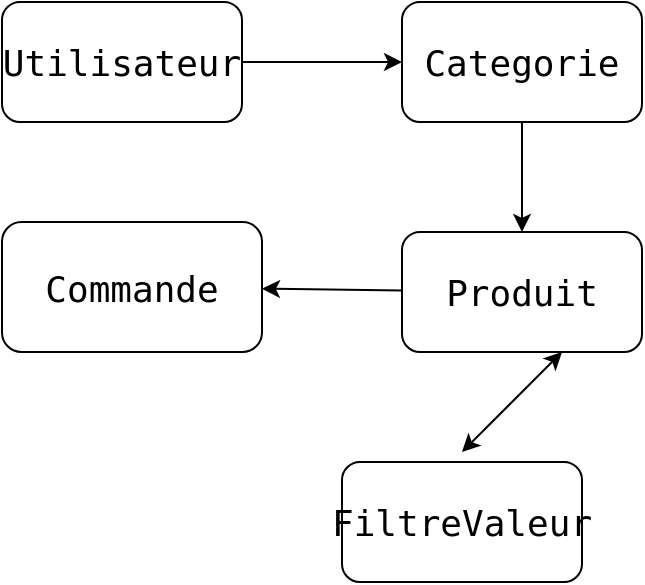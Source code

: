 <mxfile>
    <diagram id="FHjEZPHbwFpAHAHqGLr1" name="Page-1">
        <mxGraphModel dx="1097" dy="827" grid="1" gridSize="10" guides="1" tooltips="1" connect="1" arrows="1" fold="1" page="1" pageScale="1" pageWidth="827" pageHeight="1169" math="0" shadow="0">
            <root>
                <mxCell id="0"/>
                <mxCell id="1" parent="0"/>
                <mxCell id="20" value="" style="edgeStyle=none;html=1;" edge="1" parent="1" source="2" target="7">
                    <mxGeometry relative="1" as="geometry"/>
                </mxCell>
                <mxCell id="2" value="&lt;p style=&quot;caret-color: rgb(0, 0, 0); color: rgb(0, 0, 0); text-align: start;&quot; data-pm-slice=&quot;1 1 [&amp;quot;list&amp;quot;,{&amp;quot;spread&amp;quot;:false,&amp;quot;start&amp;quot;:6394,&amp;quot;end&amp;quot;:6480},&amp;quot;regular_list_item&amp;quot;,{&amp;quot;start&amp;quot;:6394,&amp;quot;end&amp;quot;:6480}]&quot;&gt;&lt;code&gt;&lt;font style=&quot;font-size: 18px;&quot;&gt;Produit&lt;/font&gt;&lt;/code&gt;&lt;/p&gt;" style="rounded=1;whiteSpace=wrap;html=1;" vertex="1" parent="1">
                    <mxGeometry x="310" y="155" width="120" height="60" as="geometry"/>
                </mxCell>
                <mxCell id="3" value="&lt;p style=&quot;caret-color: rgb(0, 0, 0); color: rgb(0, 0, 0); text-align: start;&quot; data-pm-slice=&quot;1 1 [&amp;quot;list&amp;quot;,{&amp;quot;spread&amp;quot;:false,&amp;quot;start&amp;quot;:6394,&amp;quot;end&amp;quot;:6480},&amp;quot;regular_list_item&amp;quot;,{&amp;quot;start&amp;quot;:6394,&amp;quot;end&amp;quot;:6480}]&quot;&gt;&lt;code&gt;&lt;font style=&quot;font-size: 18px;&quot;&gt;Utilisateur&lt;/font&gt;&lt;/code&gt;&lt;/p&gt;" style="rounded=1;whiteSpace=wrap;html=1;" vertex="1" parent="1">
                    <mxGeometry x="110" y="40" width="120" height="60" as="geometry"/>
                </mxCell>
                <mxCell id="16" value="" style="edgeStyle=none;html=1;" edge="1" parent="1" source="5" target="2">
                    <mxGeometry relative="1" as="geometry"/>
                </mxCell>
                <mxCell id="5" value="&lt;p style=&quot;caret-color: rgb(0, 0, 0); color: rgb(0, 0, 0); text-align: start;&quot; data-pm-slice=&quot;1 1 [&amp;quot;list&amp;quot;,{&amp;quot;spread&amp;quot;:false,&amp;quot;start&amp;quot;:6394,&amp;quot;end&amp;quot;:6480},&amp;quot;regular_list_item&amp;quot;,{&amp;quot;start&amp;quot;:6394,&amp;quot;end&amp;quot;:6480}]&quot;&gt;&lt;code&gt;&lt;font style=&quot;font-size: 18px;&quot;&gt;Categorie&lt;/font&gt;&lt;/code&gt;&lt;/p&gt;" style="rounded=1;whiteSpace=wrap;html=1;" vertex="1" parent="1">
                    <mxGeometry x="310" y="40" width="120" height="60" as="geometry"/>
                </mxCell>
                <mxCell id="7" value="&lt;p style=&quot;caret-color: rgb(0, 0, 0); color: rgb(0, 0, 0); text-align: start;&quot; data-pm-slice=&quot;1 1 [&amp;quot;list&amp;quot;,{&amp;quot;spread&amp;quot;:false,&amp;quot;start&amp;quot;:6394,&amp;quot;end&amp;quot;:6480},&amp;quot;regular_list_item&amp;quot;,{&amp;quot;start&amp;quot;:6394,&amp;quot;end&amp;quot;:6480}]&quot;&gt;&lt;code&gt;&lt;font style=&quot;font-size: 18px;&quot;&gt;Commande&lt;/font&gt;&lt;/code&gt;&lt;/p&gt;" style="rounded=1;whiteSpace=wrap;html=1;" vertex="1" parent="1">
                    <mxGeometry x="110" y="150" width="130" height="65" as="geometry"/>
                </mxCell>
                <mxCell id="8" value="&lt;p style=&quot;caret-color: rgb(0, 0, 0); color: rgb(0, 0, 0); text-align: start;&quot; data-pm-slice=&quot;1 1 [&amp;quot;list&amp;quot;,{&amp;quot;spread&amp;quot;:false,&amp;quot;start&amp;quot;:6394,&amp;quot;end&amp;quot;:6480},&amp;quot;regular_list_item&amp;quot;,{&amp;quot;start&amp;quot;:6394,&amp;quot;end&amp;quot;:6480}]&quot;&gt;&lt;code&gt;&lt;font style=&quot;font-size: 18px;&quot;&gt;FiltreValeur&lt;/font&gt;&lt;/code&gt;&lt;/p&gt;" style="rounded=1;whiteSpace=wrap;html=1;" vertex="1" parent="1">
                    <mxGeometry x="280" y="270" width="120" height="60" as="geometry"/>
                </mxCell>
                <mxCell id="14" value="" style="endArrow=classic;html=1;entryX=0;entryY=0.5;entryDx=0;entryDy=0;exitX=1;exitY=0.5;exitDx=0;exitDy=0;" edge="1" parent="1" source="3" target="5">
                    <mxGeometry width="50" height="50" relative="1" as="geometry">
                        <mxPoint x="200" y="140" as="sourcePoint"/>
                        <mxPoint x="250" y="90" as="targetPoint"/>
                    </mxGeometry>
                </mxCell>
                <mxCell id="19" value="" style="endArrow=classic;startArrow=classic;html=1;" edge="1" parent="1">
                    <mxGeometry width="50" height="50" relative="1" as="geometry">
                        <mxPoint x="340" y="265" as="sourcePoint"/>
                        <mxPoint x="390" y="215" as="targetPoint"/>
                    </mxGeometry>
                </mxCell>
            </root>
        </mxGraphModel>
    </diagram>
</mxfile>